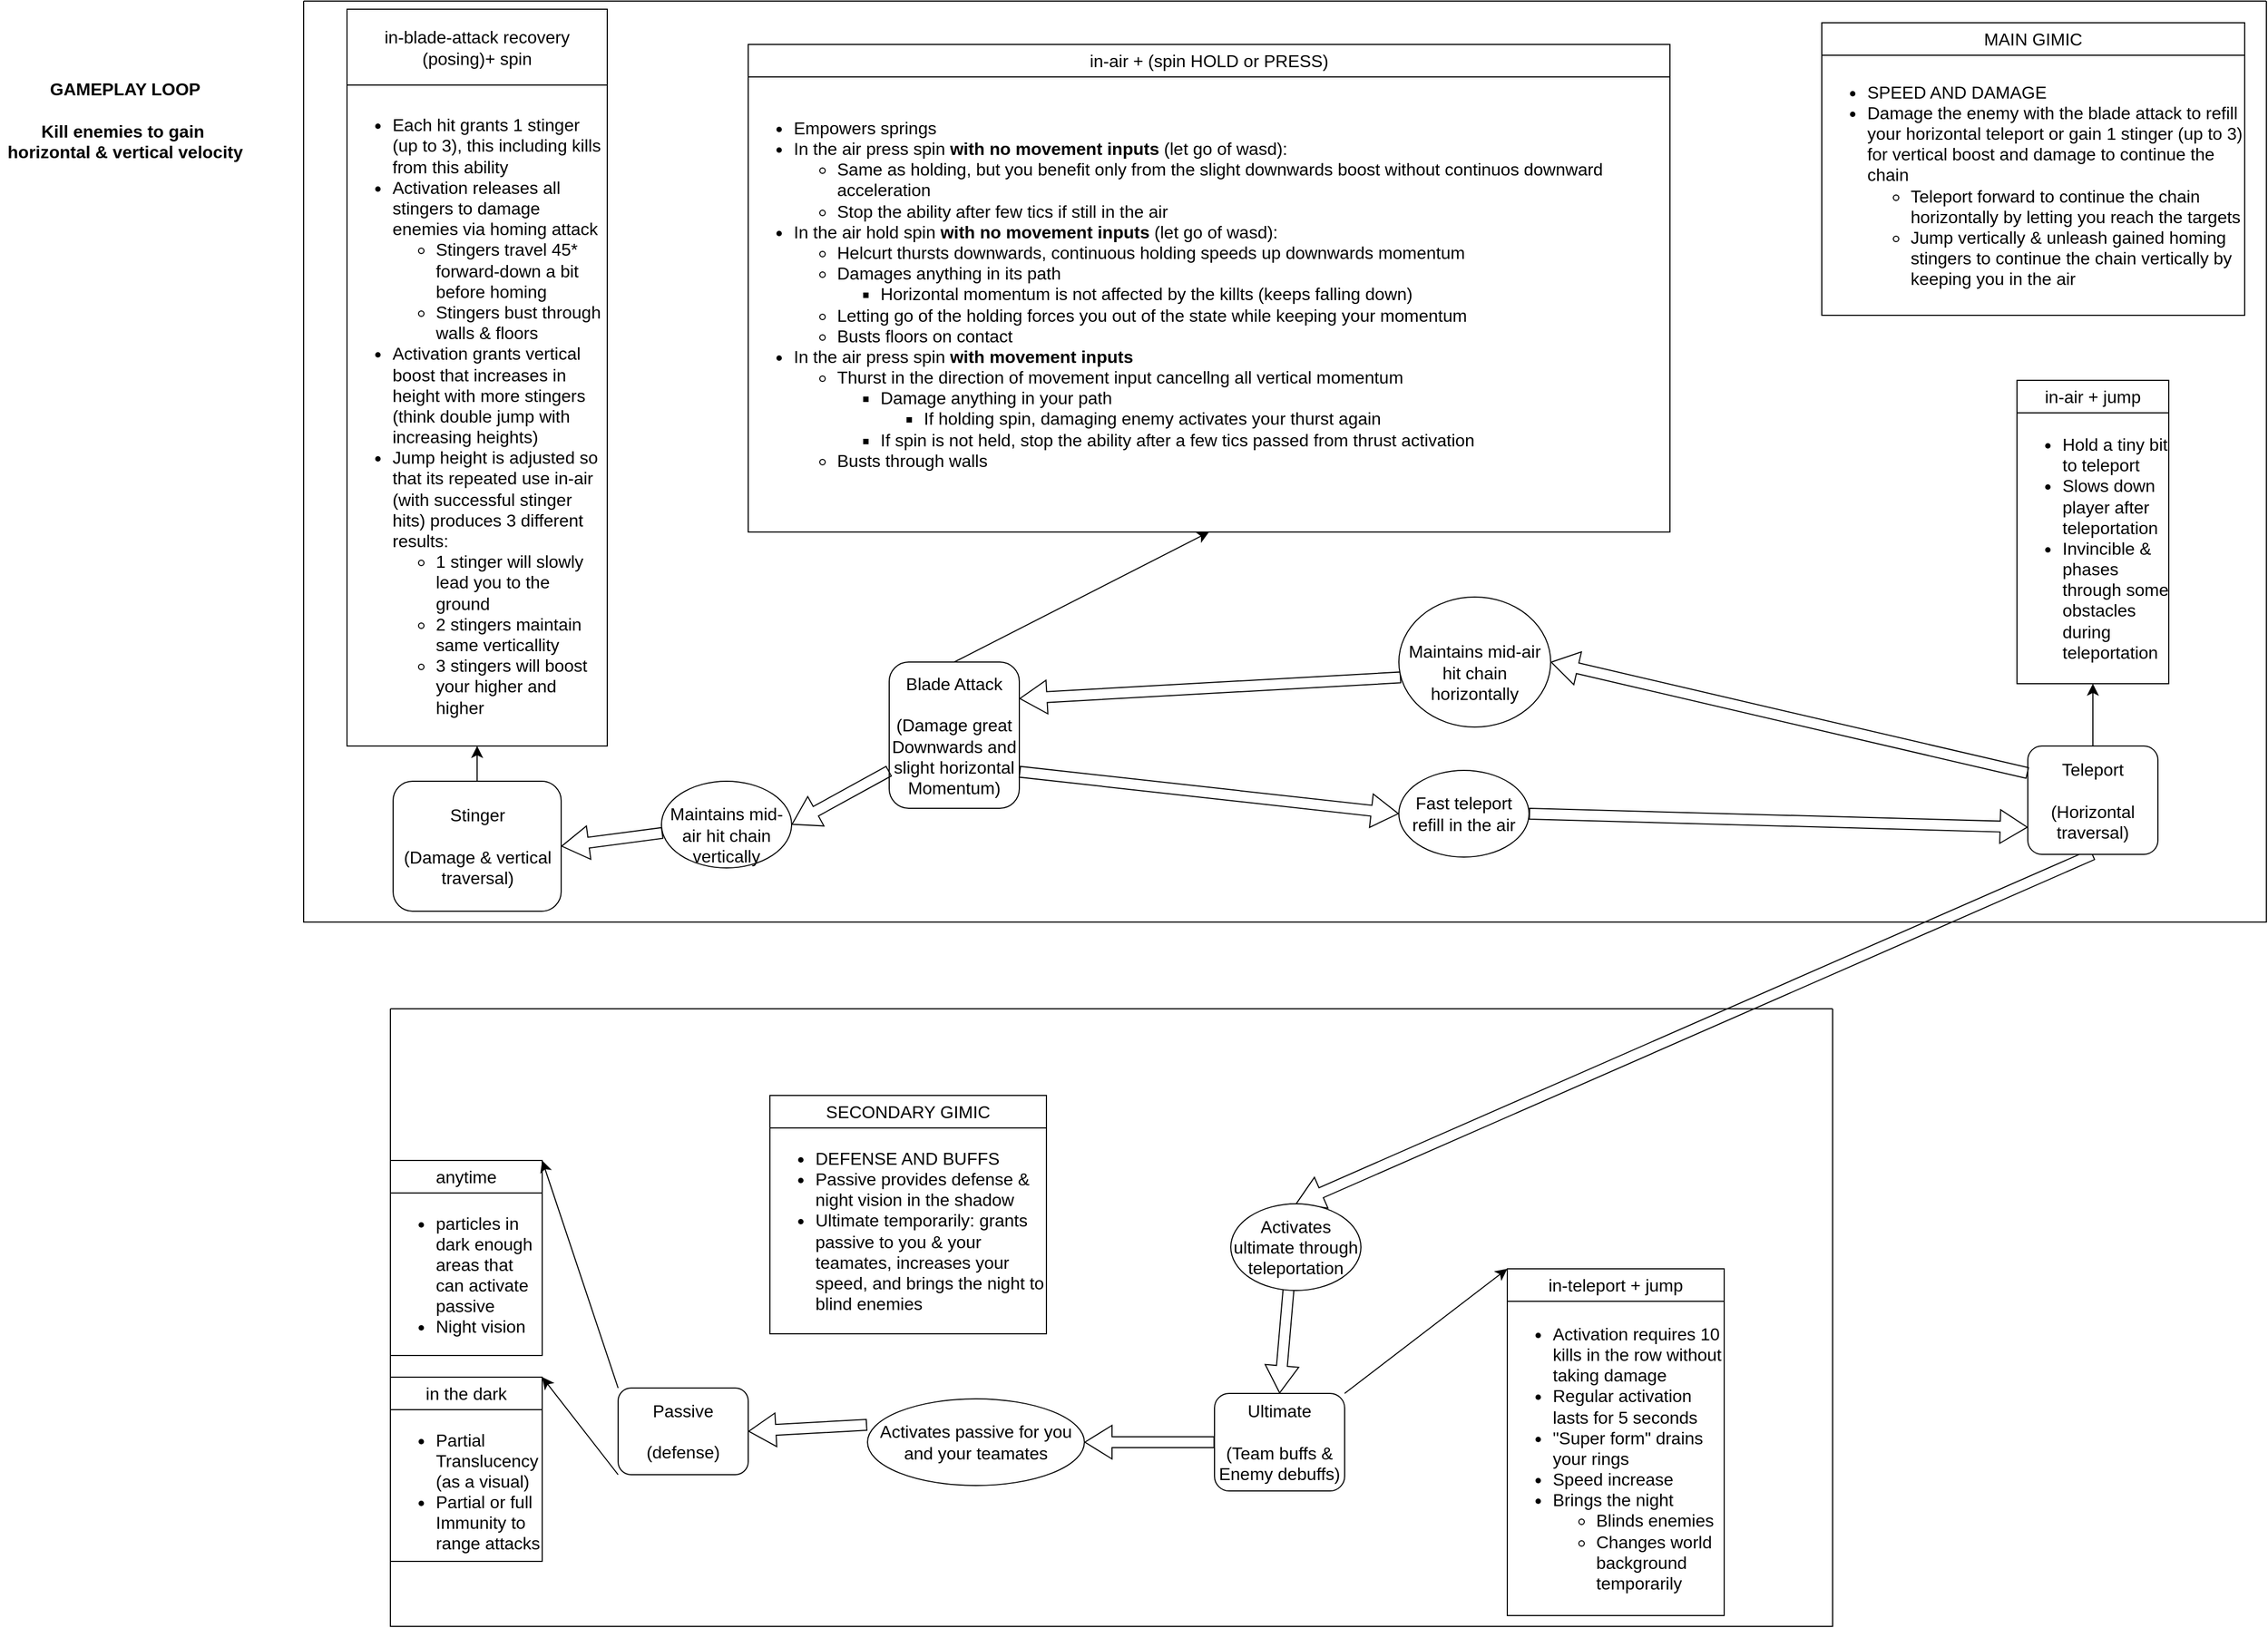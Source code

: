 <mxfile version="24.2.1" type="github">
  <diagram name="Page-1" id="2YBvvXClWsGukQMizWep">
    <mxGraphModel dx="1674" dy="1050" grid="1" gridSize="10" guides="1" tooltips="1" connect="1" arrows="1" fold="1" page="1" pageScale="1" pageWidth="850" pageHeight="1100" math="0" shadow="0">
      <root>
        <mxCell id="0" />
        <mxCell id="1" parent="0" />
        <mxCell id="IQvJlNmxwXKHrSr8fV7O-1" value="&lt;div&gt;GAMEPLAY LOOP&lt;/div&gt;&lt;div&gt;&lt;br&gt;&lt;/div&gt;&lt;div&gt;Kill enemies to gain&amp;nbsp;&lt;/div&gt;&lt;div&gt;horizontal &amp;amp; vertical velocity&lt;br&gt;&lt;/div&gt;" style="text;strokeColor=none;fillColor=none;html=1;fontSize=16;fontStyle=1;verticalAlign=middle;align=center;" parent="1" vertex="1">
          <mxGeometry x="20" y="100" width="230" height="80" as="geometry" />
        </mxCell>
        <mxCell id="IQvJlNmxwXKHrSr8fV7O-8" style="edgeStyle=none;curved=1;rounded=0;orthogonalLoop=1;jettySize=auto;html=1;fontSize=12;startSize=8;endSize=8;shape=flexArrow;entryX=0.5;entryY=0;entryDx=0;entryDy=0;exitX=0.5;exitY=1;exitDx=0;exitDy=0;" parent="1" source="IQvJlNmxwXKHrSr8fV7O-9" target="IQvJlNmxwXKHrSr8fV7O-81" edge="1">
          <mxGeometry relative="1" as="geometry">
            <mxPoint x="1220" y="-40" as="targetPoint" />
            <Array as="points" />
          </mxGeometry>
        </mxCell>
        <mxCell id="IQvJlNmxwXKHrSr8fV7O-106" value="" style="swimlane;startSize=0;fontSize=16;" parent="1" vertex="1">
          <mxGeometry x="380" y="960" width="1330" height="570" as="geometry" />
        </mxCell>
        <mxCell id="IQvJlNmxwXKHrSr8fV7O-126" value="&lt;div&gt;SECONDARY GIMIC&lt;/div&gt;" style="swimlane;fontStyle=0;childLayout=stackLayout;horizontal=1;startSize=30;horizontalStack=0;resizeParent=1;resizeParentMax=0;resizeLast=0;collapsible=1;marginBottom=0;whiteSpace=wrap;html=1;fontSize=16;" parent="IQvJlNmxwXKHrSr8fV7O-106" vertex="1">
          <mxGeometry x="350" y="80" width="255" height="220" as="geometry" />
        </mxCell>
        <mxCell id="IQvJlNmxwXKHrSr8fV7O-136" value="&lt;ul&gt;&lt;li&gt;DEFENSE AND BUFFS&lt;/li&gt;&lt;li&gt;Passive provides defense &amp;amp; night vision in the shadow&lt;/li&gt;&lt;li&gt;Ultimate temporarily: grants passive to you &amp;amp; your teamates, increases your speed, and brings the night to blind enemies&lt;br&gt;&lt;/li&gt;&lt;/ul&gt;" style="text;strokeColor=none;fillColor=none;html=1;whiteSpace=wrap;verticalAlign=middle;overflow=hidden;fontSize=16;" parent="IQvJlNmxwXKHrSr8fV7O-126" vertex="1">
          <mxGeometry y="30" width="255" height="190" as="geometry" />
        </mxCell>
        <mxCell id="IQvJlNmxwXKHrSr8fV7O-3" value="&lt;div&gt;Passive&lt;/div&gt;&lt;div&gt;&lt;br&gt;&lt;/div&gt;&lt;div&gt;(defense)&lt;br&gt;&lt;/div&gt;" style="rounded=1;whiteSpace=wrap;html=1;fontSize=16;" parent="IQvJlNmxwXKHrSr8fV7O-106" vertex="1">
          <mxGeometry x="210" y="350" width="120" height="80" as="geometry" />
        </mxCell>
        <mxCell id="IQvJlNmxwXKHrSr8fV7O-6" value="&lt;div&gt;Ultimate&lt;/div&gt;&lt;div&gt;&lt;br&gt;&lt;/div&gt;&lt;div&gt;(Team buffs &amp;amp; Enemy debuffs)&lt;br&gt;&lt;/div&gt;" style="rounded=1;whiteSpace=wrap;html=1;fontSize=16;" parent="IQvJlNmxwXKHrSr8fV7O-106" vertex="1">
          <mxGeometry x="760" y="355" width="120" height="90" as="geometry" />
        </mxCell>
        <mxCell id="IQvJlNmxwXKHrSr8fV7O-42" value="in the dark" style="swimlane;fontStyle=0;childLayout=stackLayout;horizontal=1;startSize=30;horizontalStack=0;resizeParent=1;resizeParentMax=0;resizeLast=0;collapsible=1;marginBottom=0;whiteSpace=wrap;html=1;fontSize=16;" parent="IQvJlNmxwXKHrSr8fV7O-106" vertex="1">
          <mxGeometry y="340" width="140" height="170" as="geometry" />
        </mxCell>
        <mxCell id="IQvJlNmxwXKHrSr8fV7O-60" style="edgeStyle=none;curved=1;rounded=0;orthogonalLoop=1;jettySize=auto;html=1;exitX=0.75;exitY=0;exitDx=0;exitDy=0;fontSize=12;startSize=8;endSize=8;" parent="IQvJlNmxwXKHrSr8fV7O-42" source="IQvJlNmxwXKHrSr8fV7O-46" target="IQvJlNmxwXKHrSr8fV7O-46" edge="1">
          <mxGeometry relative="1" as="geometry" />
        </mxCell>
        <mxCell id="IQvJlNmxwXKHrSr8fV7O-46" value="&lt;ul&gt;&lt;li&gt;Partial Translucency (as a visual)&lt;br&gt;&lt;/li&gt;&lt;li&gt;Partial or full Immunity to range attacks&lt;br&gt;&lt;/li&gt;&lt;/ul&gt;" style="text;strokeColor=none;fillColor=none;html=1;whiteSpace=wrap;verticalAlign=middle;overflow=hidden;fontSize=16;" parent="IQvJlNmxwXKHrSr8fV7O-42" vertex="1">
          <mxGeometry y="30" width="140" height="140" as="geometry" />
        </mxCell>
        <mxCell id="IQvJlNmxwXKHrSr8fV7O-51" style="edgeStyle=none;curved=1;rounded=0;orthogonalLoop=1;jettySize=auto;html=1;entryX=1;entryY=0;entryDx=0;entryDy=0;fontSize=12;startSize=8;endSize=8;exitX=0;exitY=1;exitDx=0;exitDy=0;" parent="IQvJlNmxwXKHrSr8fV7O-106" source="IQvJlNmxwXKHrSr8fV7O-3" target="IQvJlNmxwXKHrSr8fV7O-42" edge="1">
          <mxGeometry relative="1" as="geometry">
            <mxPoint x="500" y="390" as="sourcePoint" />
          </mxGeometry>
        </mxCell>
        <mxCell id="IQvJlNmxwXKHrSr8fV7O-48" value="in-teleport + jump" style="swimlane;fontStyle=0;childLayout=stackLayout;horizontal=1;startSize=30;horizontalStack=0;resizeParent=1;resizeParentMax=0;resizeLast=0;collapsible=1;marginBottom=0;whiteSpace=wrap;html=1;fontSize=16;" parent="IQvJlNmxwXKHrSr8fV7O-106" vertex="1">
          <mxGeometry x="1030" y="240" width="200" height="320" as="geometry" />
        </mxCell>
        <mxCell id="IQvJlNmxwXKHrSr8fV7O-49" value="&lt;ul&gt;&lt;li&gt;Activation requires 10 kills in the row without taking damage&lt;/li&gt;&lt;li&gt;Regular activation lasts for 5 seconds&lt;/li&gt;&lt;li&gt;&quot;Super form&quot;  drains your rings &lt;br&gt;&lt;/li&gt;&lt;li&gt;Speed increase&lt;/li&gt;&lt;li&gt;Brings the night&lt;/li&gt;&lt;ul&gt;&lt;li&gt;Blinds enemies&lt;br&gt;&lt;/li&gt;&lt;li&gt;Changes world background temporarily&lt;br&gt;&lt;/li&gt;&lt;/ul&gt;&lt;/ul&gt;" style="text;strokeColor=none;fillColor=none;html=1;whiteSpace=wrap;verticalAlign=middle;overflow=hidden;fontSize=16;" parent="IQvJlNmxwXKHrSr8fV7O-48" vertex="1">
          <mxGeometry y="30" width="200" height="290" as="geometry" />
        </mxCell>
        <mxCell id="IQvJlNmxwXKHrSr8fV7O-54" style="edgeStyle=none;curved=1;rounded=0;orthogonalLoop=1;jettySize=auto;html=1;exitX=1;exitY=0;exitDx=0;exitDy=0;fontSize=12;startSize=8;endSize=8;entryX=0;entryY=0;entryDx=0;entryDy=0;" parent="IQvJlNmxwXKHrSr8fV7O-106" source="IQvJlNmxwXKHrSr8fV7O-6" target="IQvJlNmxwXKHrSr8fV7O-48" edge="1">
          <mxGeometry relative="1" as="geometry">
            <mxPoint x="1140" y="270" as="targetPoint" />
          </mxGeometry>
        </mxCell>
        <mxCell id="IQvJlNmxwXKHrSr8fV7O-55" value="&lt;div&gt;anytime&lt;/div&gt;" style="swimlane;fontStyle=0;childLayout=stackLayout;horizontal=1;startSize=30;horizontalStack=0;resizeParent=1;resizeParentMax=0;resizeLast=0;collapsible=1;marginBottom=0;whiteSpace=wrap;html=1;fontSize=16;" parent="IQvJlNmxwXKHrSr8fV7O-106" vertex="1">
          <mxGeometry y="140" width="140" height="180" as="geometry" />
        </mxCell>
        <mxCell id="IQvJlNmxwXKHrSr8fV7O-59" value="&lt;ul&gt;&lt;li&gt;particles in dark enough areas that can activate passive&lt;/li&gt;&lt;li&gt;Night vision&lt;/li&gt;&lt;/ul&gt;" style="text;strokeColor=none;fillColor=none;html=1;whiteSpace=wrap;verticalAlign=middle;overflow=hidden;fontSize=16;" parent="IQvJlNmxwXKHrSr8fV7O-55" vertex="1">
          <mxGeometry y="30" width="140" height="150" as="geometry" />
        </mxCell>
        <mxCell id="IQvJlNmxwXKHrSr8fV7O-50" style="edgeStyle=none;curved=1;rounded=0;orthogonalLoop=1;jettySize=auto;html=1;exitX=0;exitY=0;exitDx=0;exitDy=0;fontSize=12;startSize=8;endSize=8;entryX=1;entryY=0;entryDx=0;entryDy=0;" parent="IQvJlNmxwXKHrSr8fV7O-106" source="IQvJlNmxwXKHrSr8fV7O-3" target="IQvJlNmxwXKHrSr8fV7O-55" edge="1">
          <mxGeometry relative="1" as="geometry">
            <mxPoint x="400" y="310" as="targetPoint" />
            <mxPoint x="470" y="480" as="sourcePoint" />
          </mxGeometry>
        </mxCell>
        <mxCell id="IQvJlNmxwXKHrSr8fV7O-77" value="Activates passive for you and your teamates" style="ellipse;whiteSpace=wrap;html=1;fontSize=16;" parent="IQvJlNmxwXKHrSr8fV7O-106" vertex="1">
          <mxGeometry x="440" y="360" width="200" height="80" as="geometry" />
        </mxCell>
        <mxCell id="IQvJlNmxwXKHrSr8fV7O-78" style="edgeStyle=none;curved=1;rounded=0;orthogonalLoop=1;jettySize=auto;html=1;entryX=1;entryY=0.5;entryDx=0;entryDy=0;fontSize=12;startSize=8;endSize=8;shape=flexArrow;exitX=-0.002;exitY=0.3;exitDx=0;exitDy=0;exitPerimeter=0;" parent="IQvJlNmxwXKHrSr8fV7O-106" source="IQvJlNmxwXKHrSr8fV7O-77" target="IQvJlNmxwXKHrSr8fV7O-3" edge="1">
          <mxGeometry relative="1" as="geometry">
            <mxPoint x="430" y="295" as="sourcePoint" />
            <mxPoint x="357.5" y="190" as="targetPoint" />
          </mxGeometry>
        </mxCell>
        <mxCell id="IQvJlNmxwXKHrSr8fV7O-82" style="edgeStyle=none;curved=1;rounded=0;orthogonalLoop=1;jettySize=auto;html=1;exitX=0.5;exitY=0;exitDx=0;exitDy=0;entryX=0.5;entryY=0;entryDx=0;entryDy=0;fontSize=12;startSize=8;endSize=8;shape=flexArrow;" parent="IQvJlNmxwXKHrSr8fV7O-106" source="IQvJlNmxwXKHrSr8fV7O-81" target="IQvJlNmxwXKHrSr8fV7O-6" edge="1">
          <mxGeometry relative="1" as="geometry" />
        </mxCell>
        <mxCell id="IQvJlNmxwXKHrSr8fV7O-81" value="Activates ultimate through teleportation" style="ellipse;whiteSpace=wrap;html=1;fontSize=16;" parent="IQvJlNmxwXKHrSr8fV7O-106" vertex="1">
          <mxGeometry x="775" y="180" width="120" height="80" as="geometry" />
        </mxCell>
        <mxCell id="IQvJlNmxwXKHrSr8fV7O-7" style="edgeStyle=none;curved=1;rounded=0;orthogonalLoop=1;jettySize=auto;html=1;entryX=1;entryY=0.5;entryDx=0;entryDy=0;fontSize=12;startSize=8;endSize=8;shape=flexArrow;" parent="IQvJlNmxwXKHrSr8fV7O-106" source="IQvJlNmxwXKHrSr8fV7O-6" target="IQvJlNmxwXKHrSr8fV7O-77" edge="1">
          <mxGeometry relative="1" as="geometry" />
        </mxCell>
        <mxCell id="IQvJlNmxwXKHrSr8fV7O-108" value="" style="swimlane;startSize=0;fontSize=16;" parent="1" vertex="1">
          <mxGeometry x="300" y="30" width="1810" height="850" as="geometry" />
        </mxCell>
        <mxCell id="IQvJlNmxwXKHrSr8fV7O-11" value="&lt;div&gt;Blade Attack&lt;/div&gt;&lt;div&gt;&lt;br&gt;&lt;/div&gt;&lt;div&gt;(Damage great Downwards and slight horizontal Momentum)&lt;br&gt;&lt;/div&gt;" style="rounded=1;whiteSpace=wrap;html=1;fontSize=16;" parent="IQvJlNmxwXKHrSr8fV7O-108" vertex="1">
          <mxGeometry x="540" y="610" width="120" height="135" as="geometry" />
        </mxCell>
        <mxCell id="IQvJlNmxwXKHrSr8fV7O-34" value="in-air + (spin HOLD or PRESS)" style="swimlane;fontStyle=0;childLayout=stackLayout;horizontal=1;startSize=30;horizontalStack=0;resizeParent=1;resizeParentMax=0;resizeLast=0;collapsible=1;marginBottom=0;whiteSpace=wrap;html=1;fontSize=16;" parent="IQvJlNmxwXKHrSr8fV7O-108" vertex="1">
          <mxGeometry x="410" y="40" width="850" height="450" as="geometry" />
        </mxCell>
        <mxCell id="IQvJlNmxwXKHrSr8fV7O-39" value="&lt;br&gt;&lt;ul&gt;&lt;li&gt;Empowers springs&lt;/li&gt;&lt;li&gt;In the air press spin&lt;b&gt; with no  movement inputs&lt;/b&gt; (let go of wasd): &lt;/li&gt;&lt;ul&gt;&lt;li&gt;Same as holding, but you benefit only from the slight downwards boost without continuos downward acceleration&lt;/li&gt;&lt;li&gt;Stop the ability after few tics if still in the air&lt;br&gt;&lt;/li&gt;&lt;/ul&gt;&lt;li&gt;In the air hold spin &lt;b&gt;with no  movement inputs&lt;/b&gt; (let go of wasd): &lt;br&gt;&lt;/li&gt;&lt;ul&gt;&lt;li&gt;Helcurt thursts  downwards, continuous holding speeds up downwards momentum&lt;br&gt;&lt;/li&gt;&lt;li&gt;Damages anything in its path&amp;nbsp;&lt;/li&gt;&lt;ul&gt;&lt;li&gt;Horizontal momentum is not affected by the killts (keeps falling down)&lt;/li&gt;&lt;/ul&gt;&lt;li&gt;Letting go of the holding forces you out of the state while keeping your momentum &lt;br&gt;&lt;/li&gt;&lt;li&gt;Busts floors on contact&lt;br&gt;&lt;/li&gt;&lt;/ul&gt;&lt;li&gt;In the air press spin&lt;b&gt; with movement inputs&lt;/b&gt;&lt;/li&gt;&lt;ul&gt;&lt;li&gt;Thurst in the direction of movement input cancellng all vertical momentum&lt;br&gt;&lt;/li&gt;&lt;ul&gt;&lt;li&gt;Damage anything in your path&lt;/li&gt;&lt;ul&gt;&lt;li&gt;If holding spin, damaging enemy activates your thurst again&lt;br&gt;&lt;/li&gt;&lt;/ul&gt;&lt;li&gt;If spin is not held, stop the ability after a few tics passed from thrust activation&lt;/li&gt;&lt;/ul&gt;&lt;li&gt;Busts through walls&lt;br&gt;&lt;/li&gt;&lt;/ul&gt;&lt;/ul&gt;&lt;div&gt;&lt;br&gt;&lt;/div&gt;&lt;div&gt;&lt;br&gt;&lt;/div&gt;" style="text;strokeColor=none;fillColor=none;html=1;whiteSpace=wrap;verticalAlign=middle;overflow=hidden;fontSize=16;" parent="IQvJlNmxwXKHrSr8fV7O-34" vertex="1">
          <mxGeometry y="30" width="850" height="420" as="geometry" />
        </mxCell>
        <mxCell id="IQvJlNmxwXKHrSr8fV7O-52" style="edgeStyle=none;curved=1;rounded=0;orthogonalLoop=1;jettySize=auto;html=1;exitX=0.5;exitY=0;exitDx=0;exitDy=0;entryX=0.5;entryY=1;entryDx=0;entryDy=0;fontSize=12;startSize=8;endSize=8;" parent="IQvJlNmxwXKHrSr8fV7O-108" source="IQvJlNmxwXKHrSr8fV7O-11" target="IQvJlNmxwXKHrSr8fV7O-39" edge="1">
          <mxGeometry relative="1" as="geometry" />
        </mxCell>
        <mxCell id="IQvJlNmxwXKHrSr8fV7O-62" value="&lt;div&gt;Stinger&lt;/div&gt;&lt;div&gt;&lt;br&gt;&lt;/div&gt;&lt;div&gt;(Damage &amp;amp; vertical traversal)&lt;br&gt;&lt;/div&gt;" style="rounded=1;whiteSpace=wrap;html=1;fontSize=16;" parent="IQvJlNmxwXKHrSr8fV7O-108" vertex="1">
          <mxGeometry x="82.5" y="720" width="155" height="120" as="geometry" />
        </mxCell>
        <mxCell id="IQvJlNmxwXKHrSr8fV7O-66" value="in-blade-attack recovery (posing)+ spin" style="swimlane;fontStyle=0;childLayout=stackLayout;horizontal=1;startSize=70;horizontalStack=0;resizeParent=1;resizeParentMax=0;resizeLast=0;collapsible=1;marginBottom=0;whiteSpace=wrap;html=1;fontSize=16;" parent="IQvJlNmxwXKHrSr8fV7O-108" vertex="1">
          <mxGeometry x="40" y="7.5" width="240" height="680" as="geometry" />
        </mxCell>
        <mxCell id="IQvJlNmxwXKHrSr8fV7O-67" value="&lt;ul&gt;&lt;li&gt;Each hit grants 1 stinger (up to 3), this including kills from this ability&lt;/li&gt;&lt;li&gt;Activation releases all stingers to damage enemies via homing attack&lt;br&gt;&lt;/li&gt;&lt;ul&gt;&lt;li&gt;Stingers travel 45* forward-down a bit before homing&lt;/li&gt;&lt;li&gt;Stingers bust through walls &amp;amp; floors&lt;/li&gt;&lt;/ul&gt;&lt;li&gt;Activation grants vertical boost that increases in height with more stingers (think double jump with increasing heights)&lt;/li&gt;&lt;li&gt;Jump height is adjusted so that its repeated use in-air (with successful stinger hits) produces 3 different results:&lt;/li&gt;&lt;ul&gt;&lt;li&gt;1 stinger will slowly lead you to the ground&lt;/li&gt;&lt;li&gt;2 stingers maintain same verticallity&lt;/li&gt;&lt;li&gt;3 stingers will boost your higher and higher&lt;br&gt;&lt;/li&gt;&lt;/ul&gt;&lt;/ul&gt;" style="text;strokeColor=none;fillColor=none;html=1;whiteSpace=wrap;verticalAlign=middle;overflow=hidden;fontSize=16;" parent="IQvJlNmxwXKHrSr8fV7O-66" vertex="1">
          <mxGeometry y="70" width="240" height="610" as="geometry" />
        </mxCell>
        <mxCell id="IQvJlNmxwXKHrSr8fV7O-68" style="edgeStyle=none;curved=1;rounded=0;orthogonalLoop=1;jettySize=auto;html=1;exitX=0.5;exitY=0;exitDx=0;exitDy=0;entryX=0.5;entryY=1;entryDx=0;entryDy=0;fontSize=12;startSize=8;endSize=8;" parent="IQvJlNmxwXKHrSr8fV7O-108" source="IQvJlNmxwXKHrSr8fV7O-62" target="IQvJlNmxwXKHrSr8fV7O-67" edge="1">
          <mxGeometry relative="1" as="geometry" />
        </mxCell>
        <mxCell id="IQvJlNmxwXKHrSr8fV7O-101" value="" style="edgeStyle=none;curved=1;rounded=0;orthogonalLoop=1;jettySize=auto;html=1;entryX=1;entryY=0.5;entryDx=0;entryDy=0;fontSize=12;startSize=8;endSize=8;shape=flexArrow;" parent="IQvJlNmxwXKHrSr8fV7O-108" source="IQvJlNmxwXKHrSr8fV7O-11" target="IQvJlNmxwXKHrSr8fV7O-102" edge="1">
          <mxGeometry relative="1" as="geometry">
            <mxPoint x="460" y="235" as="sourcePoint" />
            <mxPoint x="460" y="440" as="targetPoint" />
          </mxGeometry>
        </mxCell>
        <mxCell id="IQvJlNmxwXKHrSr8fV7O-102" value="&lt;br&gt;&lt;div&gt;Maintains mid-air hit chain vertically&lt;/div&gt;" style="ellipse;whiteSpace=wrap;html=1;fontSize=16;" parent="IQvJlNmxwXKHrSr8fV7O-108" vertex="1">
          <mxGeometry x="330" y="720" width="120" height="80" as="geometry" />
        </mxCell>
        <mxCell id="IQvJlNmxwXKHrSr8fV7O-65" style="edgeStyle=none;curved=1;rounded=0;orthogonalLoop=1;jettySize=auto;html=1;entryX=1;entryY=0.5;entryDx=0;entryDy=0;fontSize=12;startSize=8;endSize=8;shape=flexArrow;" parent="IQvJlNmxwXKHrSr8fV7O-108" source="IQvJlNmxwXKHrSr8fV7O-102" target="IQvJlNmxwXKHrSr8fV7O-62" edge="1">
          <mxGeometry relative="1" as="geometry" />
        </mxCell>
        <mxCell id="IQvJlNmxwXKHrSr8fV7O-14" style="edgeStyle=none;curved=1;rounded=0;orthogonalLoop=1;jettySize=auto;html=1;entryX=1;entryY=0.25;entryDx=0;entryDy=0;fontSize=12;startSize=8;endSize=8;shape=flexArrow;exitX=0.014;exitY=0.618;exitDx=0;exitDy=0;exitPerimeter=0;" parent="IQvJlNmxwXKHrSr8fV7O-108" source="IQvJlNmxwXKHrSr8fV7O-97" target="IQvJlNmxwXKHrSr8fV7O-11" edge="1">
          <mxGeometry relative="1" as="geometry">
            <mxPoint x="1050" y="100" as="sourcePoint" />
            <Array as="points" />
            <mxPoint x="1060" y="643.75" as="targetPoint" />
          </mxGeometry>
        </mxCell>
        <mxCell id="IQvJlNmxwXKHrSr8fV7O-9" value="&lt;div&gt;Teleport&lt;/div&gt;&lt;div&gt;&lt;br&gt;&lt;/div&gt;&lt;div&gt;(Horizontal traversal)&lt;br&gt;&lt;/div&gt;" style="rounded=1;whiteSpace=wrap;html=1;fontSize=16;arcSize=13;" parent="IQvJlNmxwXKHrSr8fV7O-108" vertex="1">
          <mxGeometry x="1590" y="687.5" width="120" height="100" as="geometry" />
        </mxCell>
        <mxCell id="IQvJlNmxwXKHrSr8fV7O-15" style="edgeStyle=none;curved=1;rounded=0;orthogonalLoop=1;jettySize=auto;html=1;exitX=1;exitY=0.5;exitDx=0;exitDy=0;entryX=0;entryY=0.75;entryDx=0;entryDy=0;fontSize=12;startSize=8;endSize=8;shape=flexArrow;" parent="IQvJlNmxwXKHrSr8fV7O-108" source="IQvJlNmxwXKHrSr8fV7O-95" target="IQvJlNmxwXKHrSr8fV7O-9" edge="1">
          <mxGeometry relative="1" as="geometry">
            <mxPoint x="1210" y="265" as="sourcePoint" />
          </mxGeometry>
        </mxCell>
        <mxCell id="IQvJlNmxwXKHrSr8fV7O-85" value="" style="edgeStyle=none;curved=1;rounded=0;orthogonalLoop=1;jettySize=auto;html=1;exitX=0;exitY=0.25;exitDx=0;exitDy=0;fontSize=12;startSize=8;endSize=8;shape=flexArrow;entryX=1;entryY=0.5;entryDx=0;entryDy=0;" parent="IQvJlNmxwXKHrSr8fV7O-108" source="IQvJlNmxwXKHrSr8fV7O-9" target="IQvJlNmxwXKHrSr8fV7O-97" edge="1">
          <mxGeometry relative="1" as="geometry">
            <mxPoint x="1340" y="160" as="sourcePoint" />
            <mxPoint x="1190" y="100" as="targetPoint" />
            <Array as="points" />
          </mxGeometry>
        </mxCell>
        <mxCell id="IQvJlNmxwXKHrSr8fV7O-88" value="" style="edgeStyle=none;curved=1;rounded=0;orthogonalLoop=1;jettySize=auto;html=1;exitX=1;exitY=0.75;exitDx=0;exitDy=0;entryX=0;entryY=0.5;entryDx=0;entryDy=0;fontSize=12;startSize=8;endSize=8;shape=flexArrow;" parent="IQvJlNmxwXKHrSr8fV7O-108" source="IQvJlNmxwXKHrSr8fV7O-11" target="IQvJlNmxwXKHrSr8fV7O-95" edge="1">
          <mxGeometry relative="1" as="geometry">
            <mxPoint x="1060" y="711.25" as="sourcePoint" />
            <mxPoint x="1050" y="265" as="targetPoint" />
          </mxGeometry>
        </mxCell>
        <mxCell id="IQvJlNmxwXKHrSr8fV7O-95" value="Fast teleport refill in the air" style="ellipse;whiteSpace=wrap;html=1;fontSize=16;" parent="IQvJlNmxwXKHrSr8fV7O-108" vertex="1">
          <mxGeometry x="1010" y="710" width="120" height="80" as="geometry" />
        </mxCell>
        <mxCell id="IQvJlNmxwXKHrSr8fV7O-97" value="&lt;br&gt;&lt;div&gt;Maintains mid-air hit chain horizontally&lt;/div&gt;" style="ellipse;whiteSpace=wrap;html=1;fontSize=16;" parent="IQvJlNmxwXKHrSr8fV7O-108" vertex="1">
          <mxGeometry x="1010" y="550" width="140" height="120" as="geometry" />
        </mxCell>
        <mxCell id="IQvJlNmxwXKHrSr8fV7O-99" style="edgeStyle=none;curved=1;rounded=0;orthogonalLoop=1;jettySize=auto;html=1;entryX=0;entryY=0.5;entryDx=0;entryDy=0;fontSize=12;startSize=8;endSize=8;" parent="IQvJlNmxwXKHrSr8fV7O-108" source="IQvJlNmxwXKHrSr8fV7O-95" target="IQvJlNmxwXKHrSr8fV7O-95" edge="1">
          <mxGeometry relative="1" as="geometry" />
        </mxCell>
        <mxCell id="IQvJlNmxwXKHrSr8fV7O-132" value="&lt;div&gt;MAIN GIMIC&lt;/div&gt;" style="swimlane;fontStyle=0;childLayout=stackLayout;horizontal=1;startSize=30;horizontalStack=0;resizeParent=1;resizeParentMax=0;resizeLast=0;collapsible=1;marginBottom=0;whiteSpace=wrap;html=1;fontSize=16;" parent="IQvJlNmxwXKHrSr8fV7O-108" vertex="1">
          <mxGeometry x="1400" y="20" width="390" height="270" as="geometry" />
        </mxCell>
        <mxCell id="IQvJlNmxwXKHrSr8fV7O-134" value="&lt;ul&gt;&lt;li&gt;SPEED AND DAMAGE&lt;/li&gt;&lt;li&gt;Damage the enemy with the blade attack to refill your horizontal teleport or gain 1  stinger (up to 3) for vertical boost and damage to continue the chain &lt;br&gt;&lt;/li&gt;&lt;ul&gt;&lt;li&gt;Teleport forward to continue the chain horizontally by letting you reach the targets&lt;br&gt;&lt;/li&gt;&lt;li&gt;Jump vertically &amp;amp; unleash gained homing stingers to continue the chain vertically by keeping you in the air&lt;br&gt;&lt;/li&gt;&lt;/ul&gt;&lt;/ul&gt;" style="text;strokeColor=none;fillColor=none;html=1;whiteSpace=wrap;verticalAlign=middle;overflow=hidden;fontSize=16;" parent="IQvJlNmxwXKHrSr8fV7O-132" vertex="1">
          <mxGeometry y="30" width="390" height="240" as="geometry" />
        </mxCell>
        <mxCell id="IQvJlNmxwXKHrSr8fV7O-25" value="in-air + jump" style="swimlane;fontStyle=0;childLayout=stackLayout;horizontal=1;startSize=30;horizontalStack=0;resizeParent=1;resizeParentMax=0;resizeLast=0;collapsible=1;marginBottom=0;whiteSpace=wrap;html=1;fontSize=16;" parent="IQvJlNmxwXKHrSr8fV7O-108" vertex="1">
          <mxGeometry x="1580" y="350" width="140" height="280" as="geometry" />
        </mxCell>
        <mxCell id="IQvJlNmxwXKHrSr8fV7O-31" value="&lt;ul&gt;&lt;li&gt;Hold a tiny bit to teleport&lt;br&gt;&lt;/li&gt;&lt;li&gt;&lt;div&gt;Slows down player after teleportation&lt;/div&gt;&lt;/li&gt;&lt;li&gt;Invincible &amp;amp; phases through some obstacles during teleportation&lt;/li&gt;&lt;/ul&gt;" style="text;strokeColor=none;fillColor=none;html=1;whiteSpace=wrap;verticalAlign=middle;overflow=hidden;fontSize=16;" parent="IQvJlNmxwXKHrSr8fV7O-25" vertex="1">
          <mxGeometry y="30" width="140" height="250" as="geometry" />
        </mxCell>
        <mxCell id="IQvJlNmxwXKHrSr8fV7O-130" style="edgeStyle=none;curved=1;rounded=0;orthogonalLoop=1;jettySize=auto;html=1;entryX=0.5;entryY=1;entryDx=0;entryDy=0;fontSize=12;startSize=8;endSize=8;" parent="IQvJlNmxwXKHrSr8fV7O-25" source="IQvJlNmxwXKHrSr8fV7O-31" target="IQvJlNmxwXKHrSr8fV7O-31" edge="1">
          <mxGeometry relative="1" as="geometry" />
        </mxCell>
        <mxCell id="IQvJlNmxwXKHrSr8fV7O-53" style="edgeStyle=none;curved=1;rounded=0;orthogonalLoop=1;jettySize=auto;html=1;exitX=0.5;exitY=0;exitDx=0;exitDy=0;entryX=0.5;entryY=1;entryDx=0;entryDy=0;fontSize=12;startSize=8;endSize=8;" parent="IQvJlNmxwXKHrSr8fV7O-108" source="IQvJlNmxwXKHrSr8fV7O-9" target="IQvJlNmxwXKHrSr8fV7O-31" edge="1">
          <mxGeometry relative="1" as="geometry" />
        </mxCell>
      </root>
    </mxGraphModel>
  </diagram>
</mxfile>
